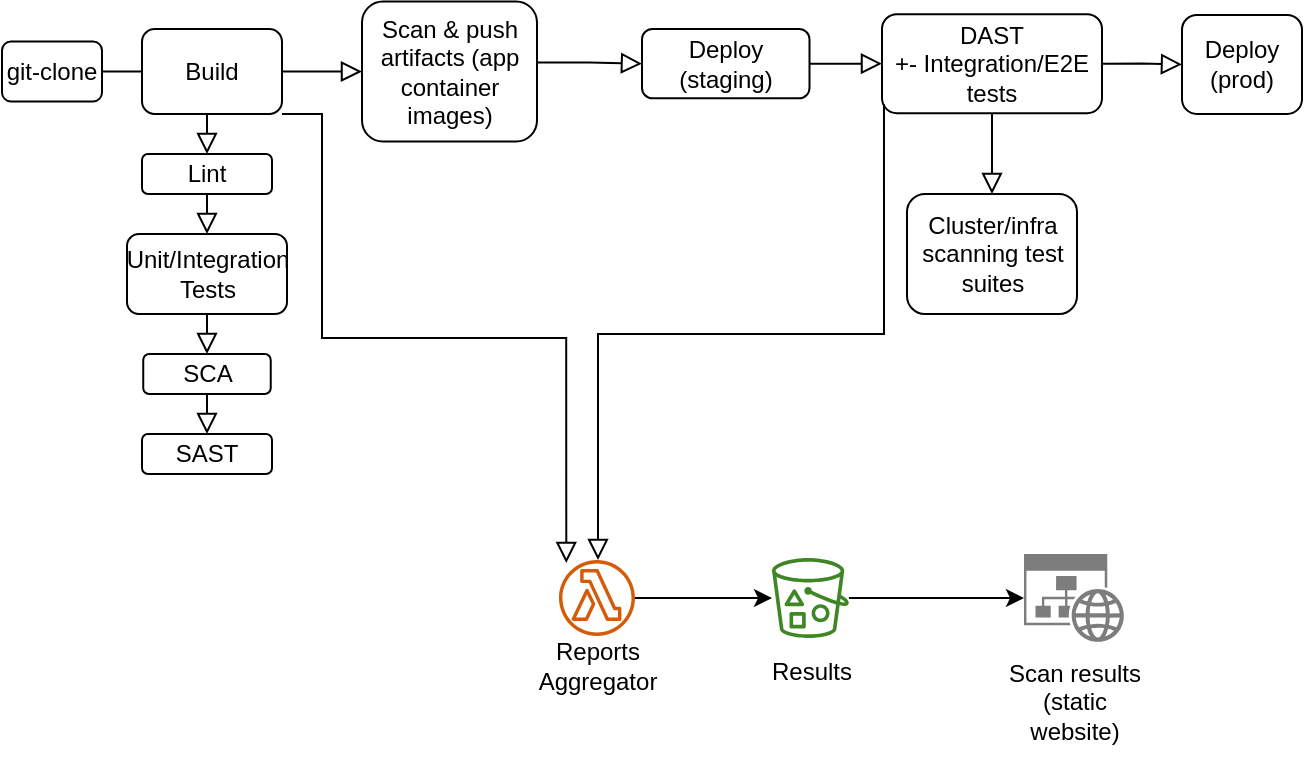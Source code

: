 <mxfile version="21.0.6" type="device"><diagram id="C5RBs43oDa-KdzZeNtuy" name="Page-1"><mxGraphModel dx="1024" dy="547" grid="1" gridSize="10" guides="1" tooltips="1" connect="1" arrows="1" fold="1" page="1" pageScale="1" pageWidth="827" pageHeight="1169" math="0" shadow="0"><root><mxCell id="WIyWlLk6GJQsqaUBKTNV-0"/><mxCell id="WIyWlLk6GJQsqaUBKTNV-1" parent="WIyWlLk6GJQsqaUBKTNV-0"/><mxCell id="WIyWlLk6GJQsqaUBKTNV-3" value="git-clone" style="rounded=1;whiteSpace=wrap;html=1;fontSize=12;glass=0;strokeWidth=1;shadow=0;" parent="WIyWlLk6GJQsqaUBKTNV-1" vertex="1"><mxGeometry x="20" y="83.75" width="50" height="30" as="geometry"/></mxCell><mxCell id="usksc063ajbrwsF0hPnR-6" value="" style="rounded=0;html=1;jettySize=auto;orthogonalLoop=1;fontSize=11;endArrow=block;endFill=0;endSize=8;strokeWidth=1;shadow=0;labelBackgroundColor=none;edgeStyle=orthogonalEdgeStyle;exitX=0.5;exitY=1;exitDx=0;exitDy=0;entryX=0.5;entryY=0;entryDx=0;entryDy=0;" edge="1" parent="WIyWlLk6GJQsqaUBKTNV-1" source="usksc063ajbrwsF0hPnR-1" target="usksc063ajbrwsF0hPnR-7"><mxGeometry relative="1" as="geometry"><mxPoint x="470" y="220" as="sourcePoint"/><mxPoint x="340" y="180" as="targetPoint"/></mxGeometry></mxCell><mxCell id="usksc063ajbrwsF0hPnR-7" value="Lint" style="rounded=1;whiteSpace=wrap;html=1;fontSize=12;glass=0;strokeWidth=1;shadow=0;" vertex="1" parent="WIyWlLk6GJQsqaUBKTNV-1"><mxGeometry x="90" y="140" width="65" height="20" as="geometry"/></mxCell><mxCell id="usksc063ajbrwsF0hPnR-8" value="Unit/Integration Tests" style="rounded=1;whiteSpace=wrap;html=1;fontSize=12;glass=0;strokeWidth=1;shadow=0;" vertex="1" parent="WIyWlLk6GJQsqaUBKTNV-1"><mxGeometry x="82.5" y="180" width="80" height="40" as="geometry"/></mxCell><mxCell id="usksc063ajbrwsF0hPnR-9" value="" style="rounded=0;html=1;jettySize=auto;orthogonalLoop=1;fontSize=11;endArrow=block;endFill=0;endSize=8;strokeWidth=1;shadow=0;labelBackgroundColor=none;edgeStyle=orthogonalEdgeStyle;exitX=0.5;exitY=1;exitDx=0;exitDy=0;entryX=0.5;entryY=0;entryDx=0;entryDy=0;" edge="1" parent="WIyWlLk6GJQsqaUBKTNV-1" source="usksc063ajbrwsF0hPnR-8" target="usksc063ajbrwsF0hPnR-10"><mxGeometry relative="1" as="geometry"><mxPoint x="644" y="380" as="sourcePoint"/><mxPoint x="514" y="340" as="targetPoint"/></mxGeometry></mxCell><mxCell id="usksc063ajbrwsF0hPnR-10" value="SCA" style="rounded=1;whiteSpace=wrap;html=1;fontSize=12;glass=0;strokeWidth=1;shadow=0;" vertex="1" parent="WIyWlLk6GJQsqaUBKTNV-1"><mxGeometry x="90.62" y="240" width="63.75" height="20" as="geometry"/></mxCell><mxCell id="usksc063ajbrwsF0hPnR-12" value="" style="rounded=0;html=1;jettySize=auto;orthogonalLoop=1;fontSize=11;endArrow=block;endFill=0;endSize=8;strokeWidth=1;shadow=0;labelBackgroundColor=none;edgeStyle=orthogonalEdgeStyle;exitX=0.5;exitY=1;exitDx=0;exitDy=0;entryX=0.5;entryY=0;entryDx=0;entryDy=0;" edge="1" parent="WIyWlLk6GJQsqaUBKTNV-1" source="usksc063ajbrwsF0hPnR-7" target="usksc063ajbrwsF0hPnR-8"><mxGeometry relative="1" as="geometry"><mxPoint x="424" y="290" as="sourcePoint"/><mxPoint x="424" y="330" as="targetPoint"/></mxGeometry></mxCell><mxCell id="usksc063ajbrwsF0hPnR-14" value="" style="rounded=0;html=1;jettySize=auto;orthogonalLoop=1;fontSize=11;endArrow=none;endFill=0;endSize=8;strokeWidth=1;shadow=0;labelBackgroundColor=none;edgeStyle=orthogonalEdgeStyle;exitX=1;exitY=0.5;exitDx=0;exitDy=0;" edge="1" parent="WIyWlLk6GJQsqaUBKTNV-1" source="WIyWlLk6GJQsqaUBKTNV-3" target="usksc063ajbrwsF0hPnR-1"><mxGeometry relative="1" as="geometry"><mxPoint x="90" y="95" as="sourcePoint"/><mxPoint x="190" y="100" as="targetPoint"/></mxGeometry></mxCell><mxCell id="usksc063ajbrwsF0hPnR-1" value="Build" style="rounded=1;whiteSpace=wrap;html=1;fontSize=12;glass=0;strokeWidth=1;shadow=0;" vertex="1" parent="WIyWlLk6GJQsqaUBKTNV-1"><mxGeometry x="90" y="77.5" width="70" height="42.5" as="geometry"/></mxCell><mxCell id="usksc063ajbrwsF0hPnR-5" value="&lt;div&gt;Deploy&lt;/div&gt;&lt;div&gt;(staging)&lt;br&gt;&lt;/div&gt;" style="rounded=1;whiteSpace=wrap;html=1;fontSize=12;glass=0;strokeWidth=1;shadow=0;" vertex="1" parent="WIyWlLk6GJQsqaUBKTNV-1"><mxGeometry x="340" y="77.5" width="83.75" height="34.68" as="geometry"/></mxCell><mxCell id="usksc063ajbrwsF0hPnR-17" value="" style="rounded=0;html=1;jettySize=auto;orthogonalLoop=1;fontSize=11;endArrow=block;endFill=0;endSize=8;strokeWidth=1;shadow=0;labelBackgroundColor=none;edgeStyle=orthogonalEdgeStyle;exitX=1;exitY=0.5;exitDx=0;exitDy=0;entryX=0;entryY=0.5;entryDx=0;entryDy=0;" edge="1" parent="WIyWlLk6GJQsqaUBKTNV-1" source="usksc063ajbrwsF0hPnR-5" target="usksc063ajbrwsF0hPnR-18"><mxGeometry relative="1" as="geometry"><mxPoint x="163" y="170" as="sourcePoint"/><mxPoint x="420" y="99" as="targetPoint"/></mxGeometry></mxCell><mxCell id="usksc063ajbrwsF0hPnR-18" value="&lt;div&gt;DAST&lt;/div&gt;&lt;div&gt;+- Integration/E2E tests&lt;br&gt;&lt;/div&gt;" style="rounded=1;whiteSpace=wrap;html=1;fontSize=12;glass=0;strokeWidth=1;shadow=0;" vertex="1" parent="WIyWlLk6GJQsqaUBKTNV-1"><mxGeometry x="460" y="70.08" width="110" height="49.52" as="geometry"/></mxCell><mxCell id="usksc063ajbrwsF0hPnR-21" value="" style="rounded=0;html=1;jettySize=auto;orthogonalLoop=1;fontSize=11;endArrow=block;endFill=0;endSize=8;strokeWidth=1;shadow=0;labelBackgroundColor=none;edgeStyle=orthogonalEdgeStyle;entryX=0;entryY=0.5;entryDx=0;entryDy=0;exitX=1;exitY=0.5;exitDx=0;exitDy=0;" edge="1" parent="WIyWlLk6GJQsqaUBKTNV-1" target="usksc063ajbrwsF0hPnR-22" source="usksc063ajbrwsF0hPnR-1"><mxGeometry relative="1" as="geometry"><mxPoint x="210" y="100" as="sourcePoint"/><mxPoint x="690.25" y="230" as="targetPoint"/></mxGeometry></mxCell><mxCell id="usksc063ajbrwsF0hPnR-22" value="Scan &amp;amp; push artifacts (app container images)" style="rounded=1;whiteSpace=wrap;html=1;fontSize=12;glass=0;strokeWidth=1;shadow=0;" vertex="1" parent="WIyWlLk6GJQsqaUBKTNV-1"><mxGeometry x="200" y="63.75" width="87.5" height="70" as="geometry"/></mxCell><mxCell id="usksc063ajbrwsF0hPnR-23" value="" style="rounded=0;html=1;jettySize=auto;orthogonalLoop=1;fontSize=11;endArrow=block;endFill=0;endSize=8;strokeWidth=1;shadow=0;labelBackgroundColor=none;edgeStyle=orthogonalEdgeStyle;entryX=0;entryY=0.5;entryDx=0;entryDy=0;exitX=1;exitY=0.5;exitDx=0;exitDy=0;" edge="1" parent="WIyWlLk6GJQsqaUBKTNV-1" target="usksc063ajbrwsF0hPnR-24" source="usksc063ajbrwsF0hPnR-18"><mxGeometry relative="1" as="geometry"><mxPoint x="550" y="95" as="sourcePoint"/><mxPoint x="540" y="97.43" as="targetPoint"/></mxGeometry></mxCell><mxCell id="usksc063ajbrwsF0hPnR-24" value="&lt;div&gt;Deploy&lt;/div&gt;&lt;div&gt;(prod)&lt;br&gt;&lt;/div&gt;" style="rounded=1;whiteSpace=wrap;html=1;fontSize=12;glass=0;strokeWidth=1;shadow=0;" vertex="1" parent="WIyWlLk6GJQsqaUBKTNV-1"><mxGeometry x="610" y="70.48" width="60" height="49.52" as="geometry"/></mxCell><mxCell id="usksc063ajbrwsF0hPnR-25" value="SAST" style="rounded=1;whiteSpace=wrap;html=1;fontSize=12;glass=0;strokeWidth=1;shadow=0;" vertex="1" parent="WIyWlLk6GJQsqaUBKTNV-1"><mxGeometry x="90.0" y="280" width="65" height="20" as="geometry"/></mxCell><mxCell id="usksc063ajbrwsF0hPnR-26" value="" style="rounded=0;html=1;jettySize=auto;orthogonalLoop=1;fontSize=11;endArrow=block;endFill=0;endSize=8;strokeWidth=1;shadow=0;labelBackgroundColor=none;edgeStyle=orthogonalEdgeStyle;exitX=0.5;exitY=1;exitDx=0;exitDy=0;entryX=0.5;entryY=0;entryDx=0;entryDy=0;" edge="1" parent="WIyWlLk6GJQsqaUBKTNV-1" source="usksc063ajbrwsF0hPnR-10" target="usksc063ajbrwsF0hPnR-25"><mxGeometry relative="1" as="geometry"><mxPoint x="490" y="105.43" as="sourcePoint"/><mxPoint x="540" y="106" as="targetPoint"/></mxGeometry></mxCell><mxCell id="usksc063ajbrwsF0hPnR-27" value="" style="rounded=0;html=1;jettySize=auto;orthogonalLoop=1;fontSize=11;endArrow=block;endFill=0;endSize=8;strokeWidth=1;shadow=0;labelBackgroundColor=none;edgeStyle=orthogonalEdgeStyle;entryX=0;entryY=0.5;entryDx=0;entryDy=0;exitX=1.005;exitY=0.435;exitDx=0;exitDy=0;exitPerimeter=0;" edge="1" parent="WIyWlLk6GJQsqaUBKTNV-1" source="usksc063ajbrwsF0hPnR-22" target="usksc063ajbrwsF0hPnR-5"><mxGeometry relative="1" as="geometry"><mxPoint x="170" y="109" as="sourcePoint"/><mxPoint x="210" y="109" as="targetPoint"/></mxGeometry></mxCell><mxCell id="usksc063ajbrwsF0hPnR-37" value="" style="edgeStyle=orthogonalEdgeStyle;rounded=0;orthogonalLoop=1;jettySize=auto;html=1;" edge="1" parent="WIyWlLk6GJQsqaUBKTNV-1" source="usksc063ajbrwsF0hPnR-30" target="usksc063ajbrwsF0hPnR-31"><mxGeometry relative="1" as="geometry"/></mxCell><mxCell id="usksc063ajbrwsF0hPnR-30" value="" style="sketch=0;outlineConnect=0;fontColor=#232F3E;gradientColor=none;fillColor=#D45B07;strokeColor=none;dashed=0;verticalLabelPosition=bottom;verticalAlign=top;align=center;html=1;fontSize=12;fontStyle=0;aspect=fixed;pointerEvents=1;shape=mxgraph.aws4.lambda_function;" vertex="1" parent="WIyWlLk6GJQsqaUBKTNV-1"><mxGeometry x="298.5" y="343" width="38" height="38" as="geometry"/></mxCell><mxCell id="usksc063ajbrwsF0hPnR-39" value="" style="edgeStyle=orthogonalEdgeStyle;rounded=0;orthogonalLoop=1;jettySize=auto;html=1;" edge="1" parent="WIyWlLk6GJQsqaUBKTNV-1" source="usksc063ajbrwsF0hPnR-31" target="usksc063ajbrwsF0hPnR-38"><mxGeometry relative="1" as="geometry"/></mxCell><mxCell id="usksc063ajbrwsF0hPnR-31" value="" style="sketch=0;outlineConnect=0;fontColor=#232F3E;gradientColor=none;fillColor=#3F8624;strokeColor=none;dashed=0;verticalLabelPosition=bottom;verticalAlign=top;align=center;html=1;fontSize=12;fontStyle=0;aspect=fixed;pointerEvents=1;shape=mxgraph.aws4.bucket_with_objects;" vertex="1" parent="WIyWlLk6GJQsqaUBKTNV-1"><mxGeometry x="405" y="342" width="38.46" height="40" as="geometry"/></mxCell><mxCell id="usksc063ajbrwsF0hPnR-32" value="" style="rounded=0;html=1;jettySize=auto;orthogonalLoop=1;fontSize=11;endArrow=block;endFill=0;endSize=8;strokeWidth=1;shadow=0;labelBackgroundColor=none;edgeStyle=orthogonalEdgeStyle;exitX=1;exitY=1;exitDx=0;exitDy=0;entryX=0.096;entryY=0.039;entryDx=0;entryDy=0;entryPerimeter=0;" edge="1" parent="WIyWlLk6GJQsqaUBKTNV-1" source="usksc063ajbrwsF0hPnR-1" target="usksc063ajbrwsF0hPnR-30"><mxGeometry relative="1" as="geometry"><mxPoint x="170" y="109" as="sourcePoint"/><mxPoint x="300" y="230" as="targetPoint"/><Array as="points"><mxPoint x="180" y="120"/><mxPoint x="180" y="232"/><mxPoint x="302" y="232"/></Array></mxGeometry></mxCell><mxCell id="usksc063ajbrwsF0hPnR-34" value="" style="rounded=0;html=1;jettySize=auto;orthogonalLoop=1;fontSize=11;endArrow=block;endFill=0;endSize=8;strokeWidth=1;shadow=0;labelBackgroundColor=none;edgeStyle=orthogonalEdgeStyle;exitX=0.009;exitY=0.91;exitDx=0;exitDy=0;exitPerimeter=0;" edge="1" parent="WIyWlLk6GJQsqaUBKTNV-1" source="usksc063ajbrwsF0hPnR-18" target="usksc063ajbrwsF0hPnR-30"><mxGeometry relative="1" as="geometry"><mxPoint x="540" y="151" as="sourcePoint"/><mxPoint x="310" y="230" as="targetPoint"/><Array as="points"><mxPoint x="461" y="230"/><mxPoint x="318" y="230"/></Array></mxGeometry></mxCell><mxCell id="usksc063ajbrwsF0hPnR-38" value="" style="sketch=0;aspect=fixed;pointerEvents=1;shadow=0;dashed=0;html=1;strokeColor=none;labelPosition=center;verticalLabelPosition=bottom;verticalAlign=top;align=center;shape=mxgraph.mscae.enterprise.website_generic;fillColor=#7D7D7D;" vertex="1" parent="WIyWlLk6GJQsqaUBKTNV-1"><mxGeometry x="531" y="340" width="50" height="44" as="geometry"/></mxCell><mxCell id="usksc063ajbrwsF0hPnR-40" value="&lt;div&gt;Reports Aggregator&lt;br&gt;&lt;/div&gt;" style="text;html=1;strokeColor=none;fillColor=none;align=center;verticalAlign=middle;whiteSpace=wrap;rounded=0;" vertex="1" parent="WIyWlLk6GJQsqaUBKTNV-1"><mxGeometry x="287.5" y="381" width="60" height="30" as="geometry"/></mxCell><mxCell id="usksc063ajbrwsF0hPnR-41" value="Results" style="text;html=1;strokeColor=none;fillColor=none;align=center;verticalAlign=middle;whiteSpace=wrap;rounded=0;" vertex="1" parent="WIyWlLk6GJQsqaUBKTNV-1"><mxGeometry x="395" y="384" width="60" height="30" as="geometry"/></mxCell><mxCell id="usksc063ajbrwsF0hPnR-42" value="&lt;div&gt;Scan results&lt;/div&gt;&lt;div&gt;(static website)&lt;br&gt;&lt;/div&gt;" style="text;html=1;strokeColor=none;fillColor=none;align=center;verticalAlign=middle;whiteSpace=wrap;rounded=0;" vertex="1" parent="WIyWlLk6GJQsqaUBKTNV-1"><mxGeometry x="518.5" y="384" width="75" height="60" as="geometry"/></mxCell><mxCell id="usksc063ajbrwsF0hPnR-43" value="Cluster/infra scanning test suites" style="rounded=1;whiteSpace=wrap;html=1;fontSize=12;glass=0;strokeWidth=1;shadow=0;" vertex="1" parent="WIyWlLk6GJQsqaUBKTNV-1"><mxGeometry x="472.5" y="160" width="85" height="60" as="geometry"/></mxCell><mxCell id="usksc063ajbrwsF0hPnR-44" value="" style="rounded=0;html=1;jettySize=auto;orthogonalLoop=1;fontSize=11;endArrow=block;endFill=0;endSize=8;strokeWidth=1;shadow=0;labelBackgroundColor=none;edgeStyle=orthogonalEdgeStyle;entryX=0.5;entryY=0;entryDx=0;entryDy=0;exitX=0.5;exitY=1;exitDx=0;exitDy=0;" edge="1" parent="WIyWlLk6GJQsqaUBKTNV-1" source="usksc063ajbrwsF0hPnR-18" target="usksc063ajbrwsF0hPnR-43"><mxGeometry relative="1" as="geometry"><mxPoint x="520" y="130" as="sourcePoint"/><mxPoint x="620" y="105" as="targetPoint"/></mxGeometry></mxCell></root></mxGraphModel></diagram></mxfile>